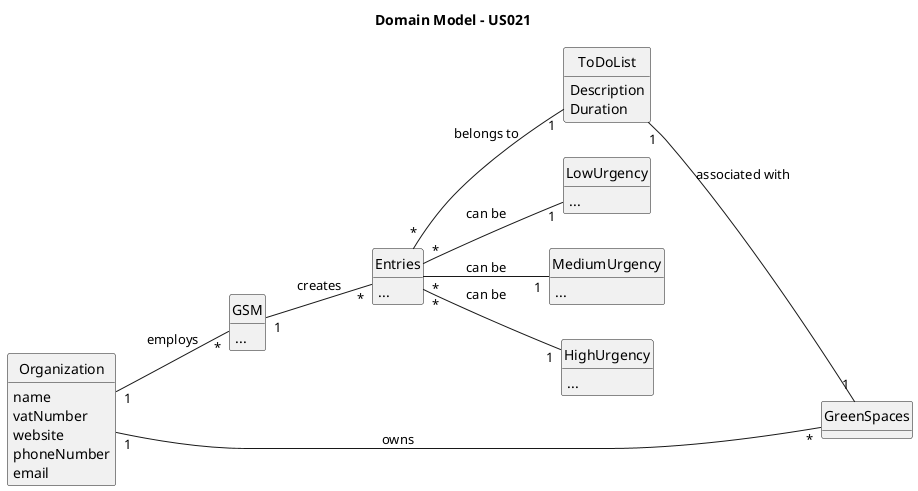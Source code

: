 @startuml
skinparam monochrome true
skinparam packageStyle rectangle
skinparam shadowing false
skinparam classAttributeIconSize 0
hide circle
hide methods

title Domain Model - US021

left to right direction

class Organization {
    name
    vatNumber
    website
    phoneNumber
    email
}

class GSM {
    ...
}

class GreenSpaces {
}

class ToDoList {
    Description
    Duration
}
class Entries {
    ...
}
class LowUrgency {
    ...
}
class MediumUrgency {
    ...
}
class HighUrgency {
    ...
}

Organization "1" -- "*" GreenSpaces : owns
Organization "1" -- "*" GSM : employs
GSM "1" -- "*" Entries : creates
Entries "*" -- "1" ToDoList : belongs to
Entries "*" -- "1" LowUrgency : can be
Entries "*" -- "1" MediumUrgency : can be
Entries "*" -- "1" HighUrgency : can be

ToDoList "1" -- "1" GreenSpaces : associated with

@enduml
